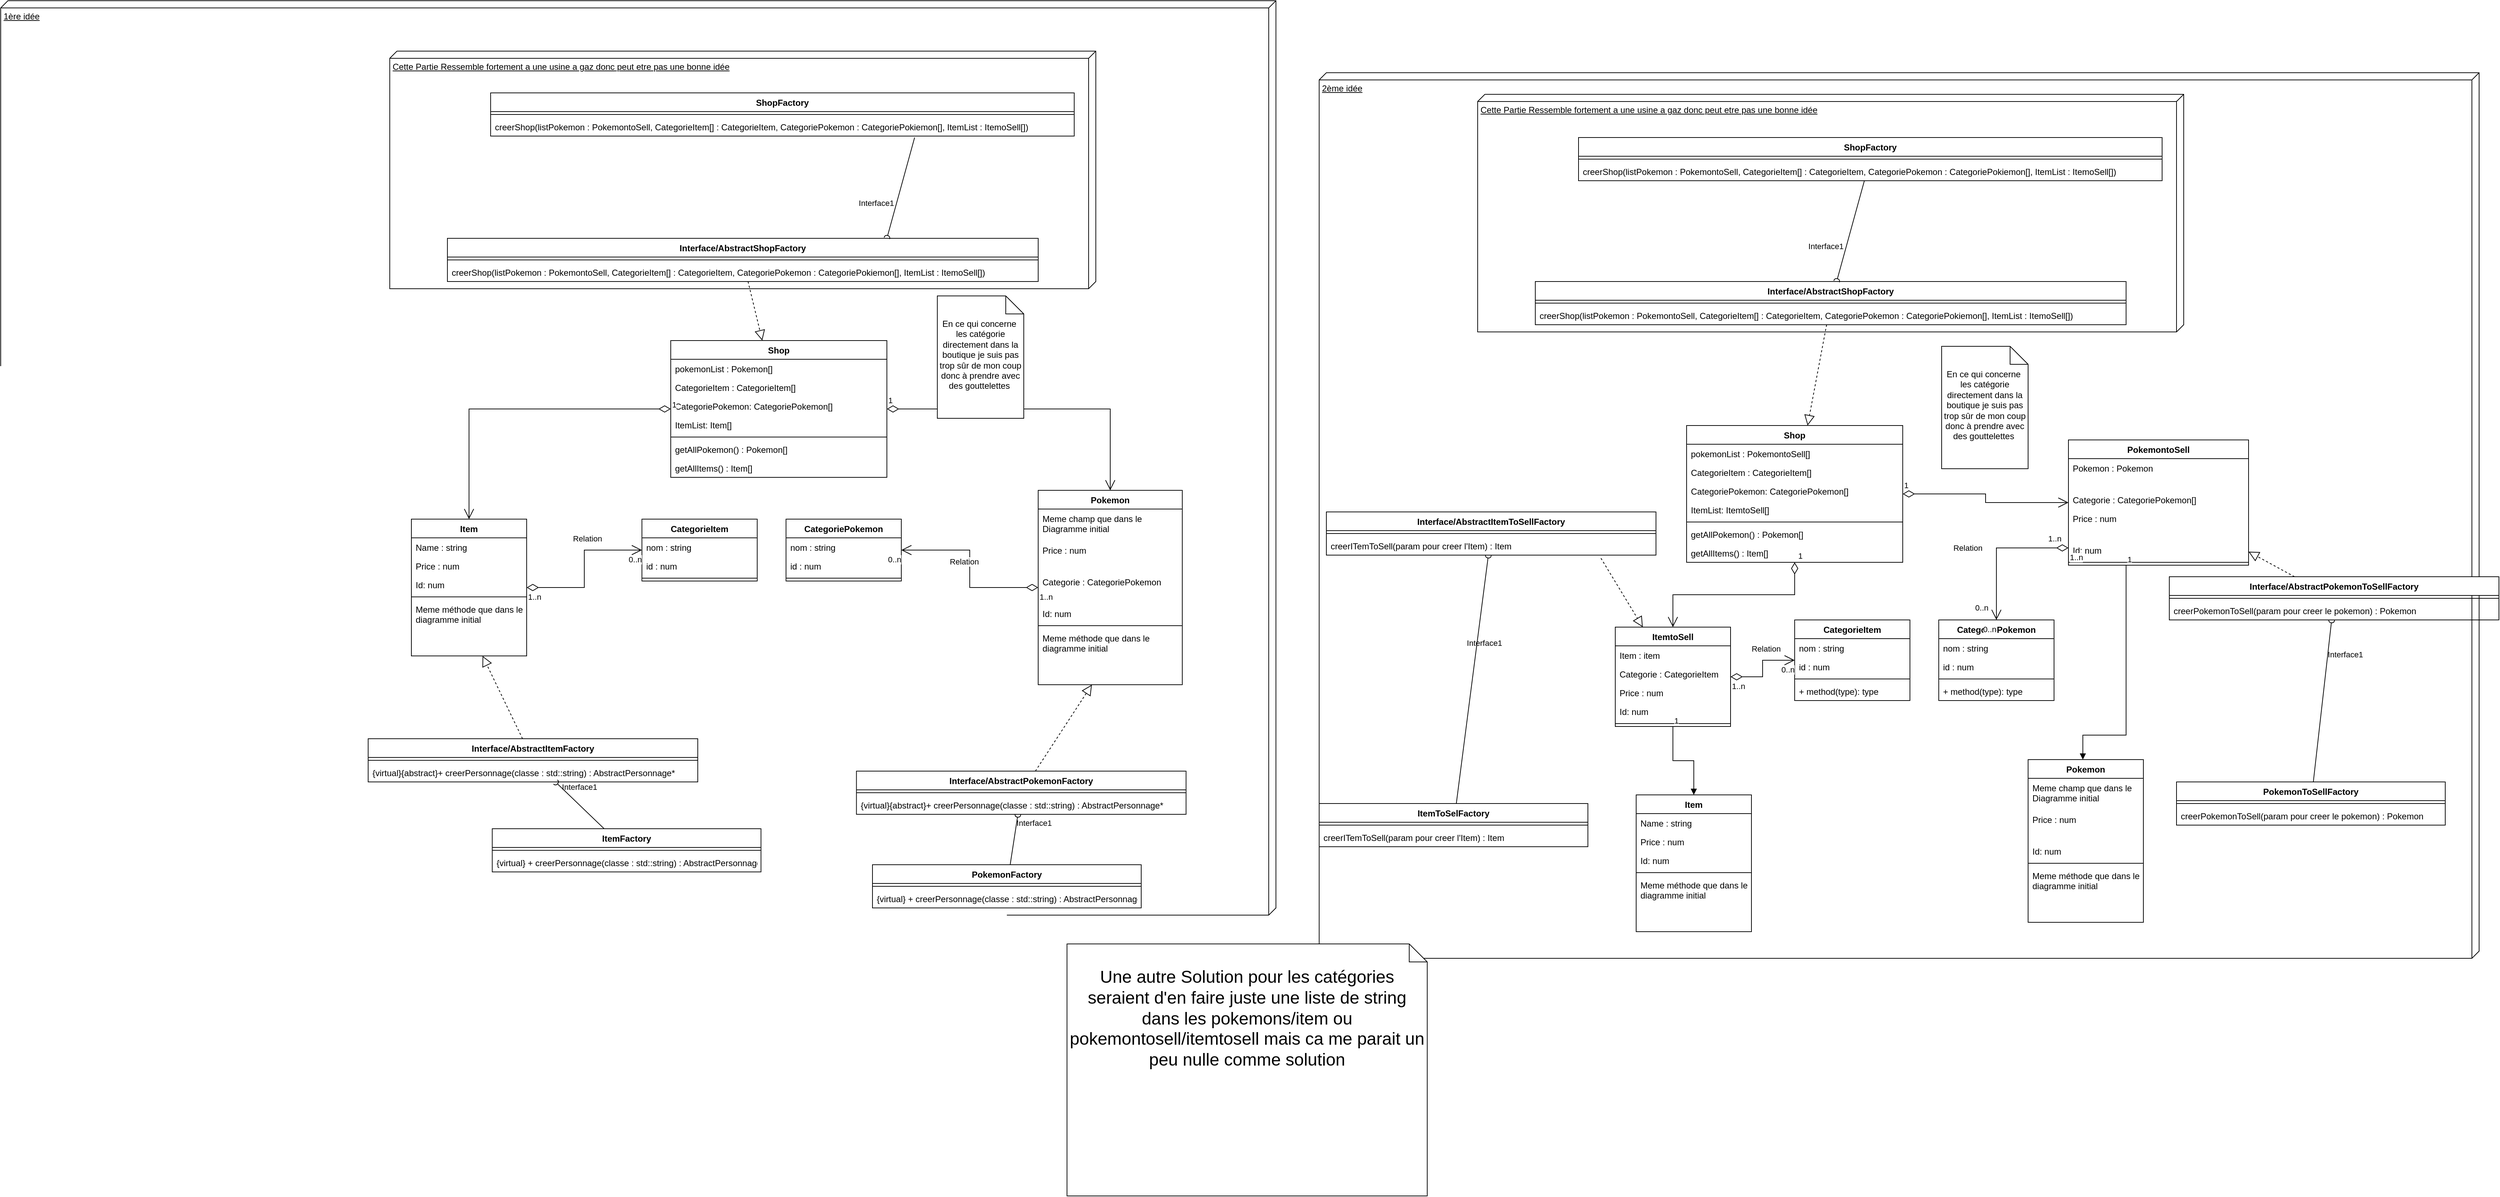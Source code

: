 <mxfile version="20.8.5" type="device"><diagram id="SqcScttzUhm92CIbm_bR" name="Page-1"><mxGraphModel dx="3447" dy="2169" grid="1" gridSize="10" guides="1" tooltips="1" connect="1" arrows="1" fold="1" page="1" pageScale="1" pageWidth="827" pageHeight="1169" math="0" shadow="0"><root><mxCell id="0"/><mxCell id="1" parent="0"/><mxCell id="o2uHPnH-jd1zU-OJE7Mr-62" value="2ème idée" style="verticalAlign=top;align=left;spacingTop=8;spacingLeft=2;spacingRight=12;shape=cube;size=10;direction=south;fontStyle=4;html=1;" vertex="1" parent="1"><mxGeometry x="670" y="-460" width="1610" height="1230" as="geometry"/></mxCell><mxCell id="o2uHPnH-jd1zU-OJE7Mr-180" value="Cette Partie Ressemble fortement a une usine a gaz donc peut etre pas une bonne idée" style="verticalAlign=top;align=left;spacingTop=8;spacingLeft=2;spacingRight=12;shape=cube;size=10;direction=south;fontStyle=4;html=1;" vertex="1" parent="1"><mxGeometry x="890" y="-430" width="980" height="330" as="geometry"/></mxCell><mxCell id="o2uHPnH-jd1zU-OJE7Mr-23" value="1ère idée" style="verticalAlign=top;align=left;spacingTop=8;spacingLeft=2;spacingRight=12;shape=cube;size=10;direction=south;fontStyle=4;html=1;" vertex="1" parent="1"><mxGeometry x="-1160" y="-560" width="1770" height="1270" as="geometry"/></mxCell><mxCell id="o2uHPnH-jd1zU-OJE7Mr-1" value="Shop" style="swimlane;fontStyle=1;align=center;verticalAlign=top;childLayout=stackLayout;horizontal=1;startSize=26;horizontalStack=0;resizeParent=1;resizeParentMax=0;resizeLast=0;collapsible=1;marginBottom=0;" vertex="1" parent="1"><mxGeometry x="-230" y="-88" width="300" height="190" as="geometry"/></mxCell><mxCell id="o2uHPnH-jd1zU-OJE7Mr-2" value="pokemonList : Pokemon[]" style="text;strokeColor=none;fillColor=none;align=left;verticalAlign=top;spacingLeft=4;spacingRight=4;overflow=hidden;rotatable=0;points=[[0,0.5],[1,0.5]];portConstraint=eastwest;" vertex="1" parent="o2uHPnH-jd1zU-OJE7Mr-1"><mxGeometry y="26" width="300" height="26" as="geometry"/></mxCell><mxCell id="o2uHPnH-jd1zU-OJE7Mr-224" value="CategorieItem : CategorieItem[]" style="text;strokeColor=none;fillColor=none;align=left;verticalAlign=top;spacingLeft=4;spacingRight=4;overflow=hidden;rotatable=0;points=[[0,0.5],[1,0.5]];portConstraint=eastwest;" vertex="1" parent="o2uHPnH-jd1zU-OJE7Mr-1"><mxGeometry y="52" width="300" height="26" as="geometry"/></mxCell><mxCell id="o2uHPnH-jd1zU-OJE7Mr-225" value="CategoriePokemon: CategoriePokemon[]" style="text;strokeColor=none;fillColor=none;align=left;verticalAlign=top;spacingLeft=4;spacingRight=4;overflow=hidden;rotatable=0;points=[[0,0.5],[1,0.5]];portConstraint=eastwest;" vertex="1" parent="o2uHPnH-jd1zU-OJE7Mr-1"><mxGeometry y="78" width="300" height="26" as="geometry"/></mxCell><mxCell id="o2uHPnH-jd1zU-OJE7Mr-5" value="ItemList: Item[]" style="text;strokeColor=none;fillColor=none;align=left;verticalAlign=top;spacingLeft=4;spacingRight=4;overflow=hidden;rotatable=0;points=[[0,0.5],[1,0.5]];portConstraint=eastwest;" vertex="1" parent="o2uHPnH-jd1zU-OJE7Mr-1"><mxGeometry y="104" width="300" height="26" as="geometry"/></mxCell><mxCell id="o2uHPnH-jd1zU-OJE7Mr-3" value="" style="line;strokeWidth=1;fillColor=none;align=left;verticalAlign=middle;spacingTop=-1;spacingLeft=3;spacingRight=3;rotatable=0;labelPosition=right;points=[];portConstraint=eastwest;strokeColor=inherit;" vertex="1" parent="o2uHPnH-jd1zU-OJE7Mr-1"><mxGeometry y="130" width="300" height="8" as="geometry"/></mxCell><mxCell id="o2uHPnH-jd1zU-OJE7Mr-4" value="getAllPokemon() : Pokemon[]" style="text;strokeColor=none;fillColor=none;align=left;verticalAlign=top;spacingLeft=4;spacingRight=4;overflow=hidden;rotatable=0;points=[[0,0.5],[1,0.5]];portConstraint=eastwest;" vertex="1" parent="o2uHPnH-jd1zU-OJE7Mr-1"><mxGeometry y="138" width="300" height="26" as="geometry"/></mxCell><mxCell id="o2uHPnH-jd1zU-OJE7Mr-6" value="getAllItems() : Item[]" style="text;strokeColor=none;fillColor=none;align=left;verticalAlign=top;spacingLeft=4;spacingRight=4;overflow=hidden;rotatable=0;points=[[0,0.5],[1,0.5]];portConstraint=eastwest;" vertex="1" parent="o2uHPnH-jd1zU-OJE7Mr-1"><mxGeometry y="164" width="300" height="26" as="geometry"/></mxCell><mxCell id="o2uHPnH-jd1zU-OJE7Mr-7" value="Item" style="swimlane;fontStyle=1;align=center;verticalAlign=top;childLayout=stackLayout;horizontal=1;startSize=26;horizontalStack=0;resizeParent=1;resizeParentMax=0;resizeLast=0;collapsible=1;marginBottom=0;" vertex="1" parent="1"><mxGeometry x="-590" y="160" width="160" height="190" as="geometry"/></mxCell><mxCell id="o2uHPnH-jd1zU-OJE7Mr-8" value="Name : string" style="text;strokeColor=none;fillColor=none;align=left;verticalAlign=top;spacingLeft=4;spacingRight=4;overflow=hidden;rotatable=0;points=[[0,0.5],[1,0.5]];portConstraint=eastwest;" vertex="1" parent="o2uHPnH-jd1zU-OJE7Mr-7"><mxGeometry y="26" width="160" height="26" as="geometry"/></mxCell><mxCell id="o2uHPnH-jd1zU-OJE7Mr-11" value="Price : num" style="text;strokeColor=none;fillColor=none;align=left;verticalAlign=top;spacingLeft=4;spacingRight=4;overflow=hidden;rotatable=0;points=[[0,0.5],[1,0.5]];portConstraint=eastwest;" vertex="1" parent="o2uHPnH-jd1zU-OJE7Mr-7"><mxGeometry y="52" width="160" height="26" as="geometry"/></mxCell><mxCell id="o2uHPnH-jd1zU-OJE7Mr-12" value="Id: num" style="text;strokeColor=none;fillColor=none;align=left;verticalAlign=top;spacingLeft=4;spacingRight=4;overflow=hidden;rotatable=0;points=[[0,0.5],[1,0.5]];portConstraint=eastwest;" vertex="1" parent="o2uHPnH-jd1zU-OJE7Mr-7"><mxGeometry y="78" width="160" height="26" as="geometry"/></mxCell><mxCell id="o2uHPnH-jd1zU-OJE7Mr-9" value="" style="line;strokeWidth=1;fillColor=none;align=left;verticalAlign=middle;spacingTop=-1;spacingLeft=3;spacingRight=3;rotatable=0;labelPosition=right;points=[];portConstraint=eastwest;strokeColor=inherit;" vertex="1" parent="o2uHPnH-jd1zU-OJE7Mr-7"><mxGeometry y="104" width="160" height="8" as="geometry"/></mxCell><mxCell id="o2uHPnH-jd1zU-OJE7Mr-10" value="Meme méthode que dans le &#10;diagramme initial" style="text;strokeColor=none;fillColor=none;align=left;verticalAlign=top;spacingLeft=4;spacingRight=4;overflow=hidden;rotatable=0;points=[[0,0.5],[1,0.5]];portConstraint=eastwest;" vertex="1" parent="o2uHPnH-jd1zU-OJE7Mr-7"><mxGeometry y="112" width="160" height="78" as="geometry"/></mxCell><mxCell id="o2uHPnH-jd1zU-OJE7Mr-13" value="Pokemon" style="swimlane;fontStyle=1;align=center;verticalAlign=top;childLayout=stackLayout;horizontal=1;startSize=26;horizontalStack=0;resizeParent=1;resizeParentMax=0;resizeLast=0;collapsible=1;marginBottom=0;" vertex="1" parent="1"><mxGeometry x="280" y="120" width="200" height="270" as="geometry"/></mxCell><mxCell id="o2uHPnH-jd1zU-OJE7Mr-14" value="Meme champ que dans le&#10;Diagramme initial" style="text;strokeColor=none;fillColor=none;align=left;verticalAlign=top;spacingLeft=4;spacingRight=4;overflow=hidden;rotatable=0;points=[[0,0.5],[1,0.5]];portConstraint=eastwest;" vertex="1" parent="o2uHPnH-jd1zU-OJE7Mr-13"><mxGeometry y="26" width="200" height="44" as="geometry"/></mxCell><mxCell id="o2uHPnH-jd1zU-OJE7Mr-19" value="Price : num" style="text;strokeColor=none;fillColor=none;align=left;verticalAlign=top;spacingLeft=4;spacingRight=4;overflow=hidden;rotatable=0;points=[[0,0.5],[1,0.5]];portConstraint=eastwest;" vertex="1" parent="o2uHPnH-jd1zU-OJE7Mr-13"><mxGeometry y="70" width="200" height="44" as="geometry"/></mxCell><mxCell id="o2uHPnH-jd1zU-OJE7Mr-205" value="Categorie : CategoriePokemon" style="text;strokeColor=none;fillColor=none;align=left;verticalAlign=top;spacingLeft=4;spacingRight=4;overflow=hidden;rotatable=0;points=[[0,0.5],[1,0.5]];portConstraint=eastwest;" vertex="1" parent="o2uHPnH-jd1zU-OJE7Mr-13"><mxGeometry y="114" width="200" height="44" as="geometry"/></mxCell><mxCell id="o2uHPnH-jd1zU-OJE7Mr-64" value="Id: num" style="text;strokeColor=none;fillColor=none;align=left;verticalAlign=top;spacingLeft=4;spacingRight=4;overflow=hidden;rotatable=0;points=[[0,0.5],[1,0.5]];portConstraint=eastwest;" vertex="1" parent="o2uHPnH-jd1zU-OJE7Mr-13"><mxGeometry y="158" width="200" height="26" as="geometry"/></mxCell><mxCell id="o2uHPnH-jd1zU-OJE7Mr-17" value="" style="line;strokeWidth=1;fillColor=none;align=left;verticalAlign=middle;spacingTop=-1;spacingLeft=3;spacingRight=3;rotatable=0;labelPosition=right;points=[];portConstraint=eastwest;strokeColor=inherit;" vertex="1" parent="o2uHPnH-jd1zU-OJE7Mr-13"><mxGeometry y="184" width="200" height="8" as="geometry"/></mxCell><mxCell id="o2uHPnH-jd1zU-OJE7Mr-18" value="Meme méthode que dans le &#10;diagramme initial" style="text;strokeColor=none;fillColor=none;align=left;verticalAlign=top;spacingLeft=4;spacingRight=4;overflow=hidden;rotatable=0;points=[[0,0.5],[1,0.5]];portConstraint=eastwest;" vertex="1" parent="o2uHPnH-jd1zU-OJE7Mr-13"><mxGeometry y="192" width="200" height="78" as="geometry"/></mxCell><mxCell id="o2uHPnH-jd1zU-OJE7Mr-20" value="1" style="endArrow=open;html=1;endSize=12;startArrow=diamondThin;startSize=14;startFill=0;edgeStyle=orthogonalEdgeStyle;align=left;verticalAlign=bottom;rounded=0;" edge="1" parent="1" source="o2uHPnH-jd1zU-OJE7Mr-1" target="o2uHPnH-jd1zU-OJE7Mr-13"><mxGeometry x="-1" y="3" relative="1" as="geometry"><mxPoint x="10" y="370" as="sourcePoint"/><mxPoint x="170" y="370" as="targetPoint"/></mxGeometry></mxCell><mxCell id="o2uHPnH-jd1zU-OJE7Mr-21" value="1" style="endArrow=open;html=1;endSize=12;startArrow=diamondThin;startSize=14;startFill=0;edgeStyle=orthogonalEdgeStyle;align=left;verticalAlign=bottom;rounded=0;" edge="1" parent="1" source="o2uHPnH-jd1zU-OJE7Mr-1" target="o2uHPnH-jd1zU-OJE7Mr-7"><mxGeometry x="-1" y="3" relative="1" as="geometry"><mxPoint x="10" y="370" as="sourcePoint"/><mxPoint x="170" y="370" as="targetPoint"/></mxGeometry></mxCell><mxCell id="o2uHPnH-jd1zU-OJE7Mr-43" value="Shop" style="swimlane;fontStyle=1;align=center;verticalAlign=top;childLayout=stackLayout;horizontal=1;startSize=26;horizontalStack=0;resizeParent=1;resizeParentMax=0;resizeLast=0;collapsible=1;marginBottom=0;" vertex="1" parent="1"><mxGeometry x="1180" y="30" width="300" height="190" as="geometry"/></mxCell><mxCell id="o2uHPnH-jd1zU-OJE7Mr-44" value="pokemonList : PokemontoSell[]" style="text;strokeColor=none;fillColor=none;align=left;verticalAlign=top;spacingLeft=4;spacingRight=4;overflow=hidden;rotatable=0;points=[[0,0.5],[1,0.5]];portConstraint=eastwest;" vertex="1" parent="o2uHPnH-jd1zU-OJE7Mr-43"><mxGeometry y="26" width="300" height="26" as="geometry"/></mxCell><mxCell id="o2uHPnH-jd1zU-OJE7Mr-168" value="CategorieItem : CategorieItem[]" style="text;strokeColor=none;fillColor=none;align=left;verticalAlign=top;spacingLeft=4;spacingRight=4;overflow=hidden;rotatable=0;points=[[0,0.5],[1,0.5]];portConstraint=eastwest;" vertex="1" parent="o2uHPnH-jd1zU-OJE7Mr-43"><mxGeometry y="52" width="300" height="26" as="geometry"/></mxCell><mxCell id="o2uHPnH-jd1zU-OJE7Mr-169" value="CategoriePokemon: CategoriePokemon[]" style="text;strokeColor=none;fillColor=none;align=left;verticalAlign=top;spacingLeft=4;spacingRight=4;overflow=hidden;rotatable=0;points=[[0,0.5],[1,0.5]];portConstraint=eastwest;" vertex="1" parent="o2uHPnH-jd1zU-OJE7Mr-43"><mxGeometry y="78" width="300" height="26" as="geometry"/></mxCell><mxCell id="o2uHPnH-jd1zU-OJE7Mr-45" value="ItemList: ItemtoSell[]" style="text;strokeColor=none;fillColor=none;align=left;verticalAlign=top;spacingLeft=4;spacingRight=4;overflow=hidden;rotatable=0;points=[[0,0.5],[1,0.5]];portConstraint=eastwest;" vertex="1" parent="o2uHPnH-jd1zU-OJE7Mr-43"><mxGeometry y="104" width="300" height="26" as="geometry"/></mxCell><mxCell id="o2uHPnH-jd1zU-OJE7Mr-46" value="" style="line;strokeWidth=1;fillColor=none;align=left;verticalAlign=middle;spacingTop=-1;spacingLeft=3;spacingRight=3;rotatable=0;labelPosition=right;points=[];portConstraint=eastwest;strokeColor=inherit;" vertex="1" parent="o2uHPnH-jd1zU-OJE7Mr-43"><mxGeometry y="130" width="300" height="8" as="geometry"/></mxCell><mxCell id="o2uHPnH-jd1zU-OJE7Mr-47" value="getAllPokemon() : Pokemon[]" style="text;strokeColor=none;fillColor=none;align=left;verticalAlign=top;spacingLeft=4;spacingRight=4;overflow=hidden;rotatable=0;points=[[0,0.5],[1,0.5]];portConstraint=eastwest;" vertex="1" parent="o2uHPnH-jd1zU-OJE7Mr-43"><mxGeometry y="138" width="300" height="26" as="geometry"/></mxCell><mxCell id="o2uHPnH-jd1zU-OJE7Mr-48" value="getAllItems() : Item[]" style="text;strokeColor=none;fillColor=none;align=left;verticalAlign=top;spacingLeft=4;spacingRight=4;overflow=hidden;rotatable=0;points=[[0,0.5],[1,0.5]];portConstraint=eastwest;" vertex="1" parent="o2uHPnH-jd1zU-OJE7Mr-43"><mxGeometry y="164" width="300" height="26" as="geometry"/></mxCell><mxCell id="o2uHPnH-jd1zU-OJE7Mr-49" value="ItemtoSell" style="swimlane;fontStyle=1;align=center;verticalAlign=top;childLayout=stackLayout;horizontal=1;startSize=26;horizontalStack=0;resizeParent=1;resizeParentMax=0;resizeLast=0;collapsible=1;marginBottom=0;" vertex="1" parent="1"><mxGeometry x="1081" y="310" width="160" height="138" as="geometry"/></mxCell><mxCell id="o2uHPnH-jd1zU-OJE7Mr-50" value="Item : item" style="text;strokeColor=none;fillColor=none;align=left;verticalAlign=top;spacingLeft=4;spacingRight=4;overflow=hidden;rotatable=0;points=[[0,0.5],[1,0.5]];portConstraint=eastwest;" vertex="1" parent="o2uHPnH-jd1zU-OJE7Mr-49"><mxGeometry y="26" width="160" height="26" as="geometry"/></mxCell><mxCell id="o2uHPnH-jd1zU-OJE7Mr-132" value="Categorie : CategorieItem" style="text;strokeColor=none;fillColor=none;align=left;verticalAlign=top;spacingLeft=4;spacingRight=4;overflow=hidden;rotatable=0;points=[[0,0.5],[1,0.5]];portConstraint=eastwest;" vertex="1" parent="o2uHPnH-jd1zU-OJE7Mr-49"><mxGeometry y="52" width="160" height="26" as="geometry"/></mxCell><mxCell id="o2uHPnH-jd1zU-OJE7Mr-51" value="Price : num" style="text;strokeColor=none;fillColor=none;align=left;verticalAlign=top;spacingLeft=4;spacingRight=4;overflow=hidden;rotatable=0;points=[[0,0.5],[1,0.5]];portConstraint=eastwest;" vertex="1" parent="o2uHPnH-jd1zU-OJE7Mr-49"><mxGeometry y="78" width="160" height="26" as="geometry"/></mxCell><mxCell id="o2uHPnH-jd1zU-OJE7Mr-52" value="Id: num" style="text;strokeColor=none;fillColor=none;align=left;verticalAlign=top;spacingLeft=4;spacingRight=4;overflow=hidden;rotatable=0;points=[[0,0.5],[1,0.5]];portConstraint=eastwest;" vertex="1" parent="o2uHPnH-jd1zU-OJE7Mr-49"><mxGeometry y="104" width="160" height="26" as="geometry"/></mxCell><mxCell id="o2uHPnH-jd1zU-OJE7Mr-53" value="" style="line;strokeWidth=1;fillColor=none;align=left;verticalAlign=middle;spacingTop=-1;spacingLeft=3;spacingRight=3;rotatable=0;labelPosition=right;points=[];portConstraint=eastwest;strokeColor=inherit;" vertex="1" parent="o2uHPnH-jd1zU-OJE7Mr-49"><mxGeometry y="130" width="160" height="8" as="geometry"/></mxCell><mxCell id="o2uHPnH-jd1zU-OJE7Mr-55" value="PokemontoSell" style="swimlane;fontStyle=1;align=center;verticalAlign=top;childLayout=stackLayout;horizontal=1;startSize=26;horizontalStack=0;resizeParent=1;resizeParentMax=0;resizeLast=0;collapsible=1;marginBottom=0;" vertex="1" parent="1"><mxGeometry x="1710" y="50" width="250" height="174" as="geometry"/></mxCell><mxCell id="o2uHPnH-jd1zU-OJE7Mr-56" value="Pokemon : Pokemon" style="text;strokeColor=none;fillColor=none;align=left;verticalAlign=top;spacingLeft=4;spacingRight=4;overflow=hidden;rotatable=0;points=[[0,0.5],[1,0.5]];portConstraint=eastwest;" vertex="1" parent="o2uHPnH-jd1zU-OJE7Mr-55"><mxGeometry y="26" width="250" height="44" as="geometry"/></mxCell><mxCell id="o2uHPnH-jd1zU-OJE7Mr-155" value="Categorie : CategoriePokemon[]" style="text;strokeColor=none;fillColor=none;align=left;verticalAlign=top;spacingLeft=4;spacingRight=4;overflow=hidden;rotatable=0;points=[[0,0.5],[1,0.5]];portConstraint=eastwest;" vertex="1" parent="o2uHPnH-jd1zU-OJE7Mr-55"><mxGeometry y="70" width="250" height="26" as="geometry"/></mxCell><mxCell id="o2uHPnH-jd1zU-OJE7Mr-57" value="Price : num" style="text;strokeColor=none;fillColor=none;align=left;verticalAlign=top;spacingLeft=4;spacingRight=4;overflow=hidden;rotatable=0;points=[[0,0.5],[1,0.5]];portConstraint=eastwest;" vertex="1" parent="o2uHPnH-jd1zU-OJE7Mr-55"><mxGeometry y="96" width="250" height="44" as="geometry"/></mxCell><mxCell id="o2uHPnH-jd1zU-OJE7Mr-63" value="Id: num" style="text;strokeColor=none;fillColor=none;align=left;verticalAlign=top;spacingLeft=4;spacingRight=4;overflow=hidden;rotatable=0;points=[[0,0.5],[1,0.5]];portConstraint=eastwest;" vertex="1" parent="o2uHPnH-jd1zU-OJE7Mr-55"><mxGeometry y="140" width="250" height="26" as="geometry"/></mxCell><mxCell id="o2uHPnH-jd1zU-OJE7Mr-58" value="" style="line;strokeWidth=1;fillColor=none;align=left;verticalAlign=middle;spacingTop=-1;spacingLeft=3;spacingRight=3;rotatable=0;labelPosition=right;points=[];portConstraint=eastwest;strokeColor=inherit;" vertex="1" parent="o2uHPnH-jd1zU-OJE7Mr-55"><mxGeometry y="166" width="250" height="8" as="geometry"/></mxCell><mxCell id="o2uHPnH-jd1zU-OJE7Mr-60" value="1" style="endArrow=open;html=1;endSize=12;startArrow=diamondThin;startSize=14;startFill=0;edgeStyle=orthogonalEdgeStyle;align=left;verticalAlign=bottom;rounded=0;" edge="1" parent="1" source="o2uHPnH-jd1zU-OJE7Mr-43" target="o2uHPnH-jd1zU-OJE7Mr-55"><mxGeometry x="-1" y="3" relative="1" as="geometry"><mxPoint x="980" y="440" as="sourcePoint"/><mxPoint x="1140" y="440" as="targetPoint"/></mxGeometry></mxCell><mxCell id="o2uHPnH-jd1zU-OJE7Mr-61" value="1" style="endArrow=open;html=1;endSize=12;startArrow=diamondThin;startSize=14;startFill=0;edgeStyle=orthogonalEdgeStyle;align=left;verticalAlign=bottom;rounded=0;" edge="1" parent="1" source="o2uHPnH-jd1zU-OJE7Mr-43" target="o2uHPnH-jd1zU-OJE7Mr-49"><mxGeometry x="-1" y="3" relative="1" as="geometry"><mxPoint x="980" y="440" as="sourcePoint"/><mxPoint x="1140" y="440" as="targetPoint"/></mxGeometry></mxCell><mxCell id="o2uHPnH-jd1zU-OJE7Mr-65" value="Pokemon" style="swimlane;fontStyle=1;align=center;verticalAlign=top;childLayout=stackLayout;horizontal=1;startSize=26;horizontalStack=0;resizeParent=1;resizeParentMax=0;resizeLast=0;collapsible=1;marginBottom=0;" vertex="1" parent="1"><mxGeometry x="1654" y="494" width="160" height="226" as="geometry"/></mxCell><mxCell id="o2uHPnH-jd1zU-OJE7Mr-66" value="Meme champ que dans le&#10;Diagramme initial" style="text;strokeColor=none;fillColor=none;align=left;verticalAlign=top;spacingLeft=4;spacingRight=4;overflow=hidden;rotatable=0;points=[[0,0.5],[1,0.5]];portConstraint=eastwest;" vertex="1" parent="o2uHPnH-jd1zU-OJE7Mr-65"><mxGeometry y="26" width="160" height="44" as="geometry"/></mxCell><mxCell id="o2uHPnH-jd1zU-OJE7Mr-67" value="Price : num" style="text;strokeColor=none;fillColor=none;align=left;verticalAlign=top;spacingLeft=4;spacingRight=4;overflow=hidden;rotatable=0;points=[[0,0.5],[1,0.5]];portConstraint=eastwest;" vertex="1" parent="o2uHPnH-jd1zU-OJE7Mr-65"><mxGeometry y="70" width="160" height="44" as="geometry"/></mxCell><mxCell id="o2uHPnH-jd1zU-OJE7Mr-68" value="Id: num" style="text;strokeColor=none;fillColor=none;align=left;verticalAlign=top;spacingLeft=4;spacingRight=4;overflow=hidden;rotatable=0;points=[[0,0.5],[1,0.5]];portConstraint=eastwest;" vertex="1" parent="o2uHPnH-jd1zU-OJE7Mr-65"><mxGeometry y="114" width="160" height="26" as="geometry"/></mxCell><mxCell id="o2uHPnH-jd1zU-OJE7Mr-69" value="" style="line;strokeWidth=1;fillColor=none;align=left;verticalAlign=middle;spacingTop=-1;spacingLeft=3;spacingRight=3;rotatable=0;labelPosition=right;points=[];portConstraint=eastwest;strokeColor=inherit;" vertex="1" parent="o2uHPnH-jd1zU-OJE7Mr-65"><mxGeometry y="140" width="160" height="8" as="geometry"/></mxCell><mxCell id="o2uHPnH-jd1zU-OJE7Mr-70" value="Meme méthode que dans le &#10;diagramme initial" style="text;strokeColor=none;fillColor=none;align=left;verticalAlign=top;spacingLeft=4;spacingRight=4;overflow=hidden;rotatable=0;points=[[0,0.5],[1,0.5]];portConstraint=eastwest;" vertex="1" parent="o2uHPnH-jd1zU-OJE7Mr-65"><mxGeometry y="148" width="160" height="78" as="geometry"/></mxCell><mxCell id="o2uHPnH-jd1zU-OJE7Mr-71" value="Item" style="swimlane;fontStyle=1;align=center;verticalAlign=top;childLayout=stackLayout;horizontal=1;startSize=26;horizontalStack=0;resizeParent=1;resizeParentMax=0;resizeLast=0;collapsible=1;marginBottom=0;" vertex="1" parent="1"><mxGeometry x="1110" y="543" width="160" height="190" as="geometry"/></mxCell><mxCell id="o2uHPnH-jd1zU-OJE7Mr-72" value="Name : string" style="text;strokeColor=none;fillColor=none;align=left;verticalAlign=top;spacingLeft=4;spacingRight=4;overflow=hidden;rotatable=0;points=[[0,0.5],[1,0.5]];portConstraint=eastwest;" vertex="1" parent="o2uHPnH-jd1zU-OJE7Mr-71"><mxGeometry y="26" width="160" height="26" as="geometry"/></mxCell><mxCell id="o2uHPnH-jd1zU-OJE7Mr-73" value="Price : num" style="text;strokeColor=none;fillColor=none;align=left;verticalAlign=top;spacingLeft=4;spacingRight=4;overflow=hidden;rotatable=0;points=[[0,0.5],[1,0.5]];portConstraint=eastwest;" vertex="1" parent="o2uHPnH-jd1zU-OJE7Mr-71"><mxGeometry y="52" width="160" height="26" as="geometry"/></mxCell><mxCell id="o2uHPnH-jd1zU-OJE7Mr-74" value="Id: num" style="text;strokeColor=none;fillColor=none;align=left;verticalAlign=top;spacingLeft=4;spacingRight=4;overflow=hidden;rotatable=0;points=[[0,0.5],[1,0.5]];portConstraint=eastwest;" vertex="1" parent="o2uHPnH-jd1zU-OJE7Mr-71"><mxGeometry y="78" width="160" height="26" as="geometry"/></mxCell><mxCell id="o2uHPnH-jd1zU-OJE7Mr-75" value="" style="line;strokeWidth=1;fillColor=none;align=left;verticalAlign=middle;spacingTop=-1;spacingLeft=3;spacingRight=3;rotatable=0;labelPosition=right;points=[];portConstraint=eastwest;strokeColor=inherit;" vertex="1" parent="o2uHPnH-jd1zU-OJE7Mr-71"><mxGeometry y="104" width="160" height="8" as="geometry"/></mxCell><mxCell id="o2uHPnH-jd1zU-OJE7Mr-76" value="Meme méthode que dans le &#10;diagramme initial" style="text;strokeColor=none;fillColor=none;align=left;verticalAlign=top;spacingLeft=4;spacingRight=4;overflow=hidden;rotatable=0;points=[[0,0.5],[1,0.5]];portConstraint=eastwest;" vertex="1" parent="o2uHPnH-jd1zU-OJE7Mr-71"><mxGeometry y="112" width="160" height="78" as="geometry"/></mxCell><mxCell id="o2uHPnH-jd1zU-OJE7Mr-77" value="" style="endArrow=block;endFill=1;html=1;edgeStyle=orthogonalEdgeStyle;align=left;verticalAlign=top;rounded=0;" edge="1" parent="1" source="o2uHPnH-jd1zU-OJE7Mr-49" target="o2uHPnH-jd1zU-OJE7Mr-71"><mxGeometry x="-1" relative="1" as="geometry"><mxPoint x="860" y="410" as="sourcePoint"/><mxPoint x="1020" y="410" as="targetPoint"/></mxGeometry></mxCell><mxCell id="o2uHPnH-jd1zU-OJE7Mr-78" value="1" style="edgeLabel;resizable=0;html=1;align=left;verticalAlign=bottom;" connectable="0" vertex="1" parent="o2uHPnH-jd1zU-OJE7Mr-77"><mxGeometry x="-1" relative="1" as="geometry"/></mxCell><mxCell id="o2uHPnH-jd1zU-OJE7Mr-79" value="" style="endArrow=block;endFill=1;html=1;edgeStyle=orthogonalEdgeStyle;align=left;verticalAlign=top;rounded=0;" edge="1" parent="1" source="o2uHPnH-jd1zU-OJE7Mr-55" target="o2uHPnH-jd1zU-OJE7Mr-65"><mxGeometry x="-1" relative="1" as="geometry"><mxPoint x="990" y="460" as="sourcePoint"/><mxPoint x="1010" y="518" as="targetPoint"/><Array as="points"><mxPoint x="1790" y="460"/><mxPoint x="1730" y="460"/><mxPoint x="1730" y="518"/><mxPoint x="1740" y="518"/></Array></mxGeometry></mxCell><mxCell id="o2uHPnH-jd1zU-OJE7Mr-80" value="1" style="edgeLabel;resizable=0;html=1;align=left;verticalAlign=bottom;" connectable="0" vertex="1" parent="o2uHPnH-jd1zU-OJE7Mr-79"><mxGeometry x="-1" relative="1" as="geometry"/></mxCell><mxCell id="o2uHPnH-jd1zU-OJE7Mr-81" value="PokemonFactory" style="swimlane;fontStyle=1;align=center;verticalAlign=top;childLayout=stackLayout;horizontal=1;startSize=26;horizontalStack=0;resizeParent=1;resizeParentMax=0;resizeLast=0;collapsible=1;marginBottom=0;" vertex="1" parent="1"><mxGeometry x="50" y="640" width="373" height="60" as="geometry"/></mxCell><mxCell id="o2uHPnH-jd1zU-OJE7Mr-82" value="" style="line;strokeWidth=1;fillColor=none;align=left;verticalAlign=middle;spacingTop=-1;spacingLeft=3;spacingRight=3;rotatable=0;labelPosition=right;points=[];portConstraint=eastwest;" vertex="1" parent="o2uHPnH-jd1zU-OJE7Mr-81"><mxGeometry y="26" width="373" height="8" as="geometry"/></mxCell><mxCell id="o2uHPnH-jd1zU-OJE7Mr-83" value="{virtual} + creerPersonnage(classe : std::string) : AbstractPersonnage*" style="text;strokeColor=none;fillColor=none;align=left;verticalAlign=top;spacingLeft=4;spacingRight=4;overflow=hidden;rotatable=0;points=[[0,0.5],[1,0.5]];portConstraint=eastwest;fontStyle=0" vertex="1" parent="o2uHPnH-jd1zU-OJE7Mr-81"><mxGeometry y="34" width="373" height="26" as="geometry"/></mxCell><mxCell id="o2uHPnH-jd1zU-OJE7Mr-84" value="Interface/AbstractPokemonFactory" style="swimlane;fontStyle=1;align=center;verticalAlign=top;childLayout=stackLayout;horizontal=1;startSize=26;horizontalStack=0;resizeParent=1;resizeParentMax=0;resizeLast=0;collapsible=1;marginBottom=0;" vertex="1" parent="1"><mxGeometry x="27.75" y="510" width="457.5" height="60" as="geometry"/></mxCell><mxCell id="o2uHPnH-jd1zU-OJE7Mr-85" value="" style="line;strokeWidth=1;fillColor=none;align=left;verticalAlign=middle;spacingTop=-1;spacingLeft=3;spacingRight=3;rotatable=0;labelPosition=right;points=[];portConstraint=eastwest;" vertex="1" parent="o2uHPnH-jd1zU-OJE7Mr-84"><mxGeometry y="26" width="457.5" height="8" as="geometry"/></mxCell><mxCell id="o2uHPnH-jd1zU-OJE7Mr-86" value="{virtual}{abstract}+ creerPersonnage(classe : std::string) : AbstractPersonnage*" style="text;strokeColor=none;fillColor=none;align=left;verticalAlign=top;spacingLeft=4;spacingRight=4;overflow=hidden;rotatable=0;points=[[0,0.5],[1,0.5]];portConstraint=eastwest;fontStyle=0" vertex="1" parent="o2uHPnH-jd1zU-OJE7Mr-84"><mxGeometry y="34" width="457.5" height="26" as="geometry"/></mxCell><mxCell id="o2uHPnH-jd1zU-OJE7Mr-87" value="Interface/AbstractItemFactory" style="swimlane;fontStyle=1;align=center;verticalAlign=top;childLayout=stackLayout;horizontal=1;startSize=26;horizontalStack=0;resizeParent=1;resizeParentMax=0;resizeLast=0;collapsible=1;marginBottom=0;" vertex="1" parent="1"><mxGeometry x="-650" y="465" width="457.5" height="60" as="geometry"/></mxCell><mxCell id="o2uHPnH-jd1zU-OJE7Mr-88" value="" style="line;strokeWidth=1;fillColor=none;align=left;verticalAlign=middle;spacingTop=-1;spacingLeft=3;spacingRight=3;rotatable=0;labelPosition=right;points=[];portConstraint=eastwest;" vertex="1" parent="o2uHPnH-jd1zU-OJE7Mr-87"><mxGeometry y="26" width="457.5" height="8" as="geometry"/></mxCell><mxCell id="o2uHPnH-jd1zU-OJE7Mr-89" value="{virtual}{abstract}+ creerPersonnage(classe : std::string) : AbstractPersonnage*" style="text;strokeColor=none;fillColor=none;align=left;verticalAlign=top;spacingLeft=4;spacingRight=4;overflow=hidden;rotatable=0;points=[[0,0.5],[1,0.5]];portConstraint=eastwest;fontStyle=0" vertex="1" parent="o2uHPnH-jd1zU-OJE7Mr-87"><mxGeometry y="34" width="457.5" height="26" as="geometry"/></mxCell><mxCell id="o2uHPnH-jd1zU-OJE7Mr-90" value="ItemFactory" style="swimlane;fontStyle=1;align=center;verticalAlign=top;childLayout=stackLayout;horizontal=1;startSize=26;horizontalStack=0;resizeParent=1;resizeParentMax=0;resizeLast=0;collapsible=1;marginBottom=0;" vertex="1" parent="1"><mxGeometry x="-477.75" y="590" width="373" height="60" as="geometry"/></mxCell><mxCell id="o2uHPnH-jd1zU-OJE7Mr-91" value="" style="line;strokeWidth=1;fillColor=none;align=left;verticalAlign=middle;spacingTop=-1;spacingLeft=3;spacingRight=3;rotatable=0;labelPosition=right;points=[];portConstraint=eastwest;" vertex="1" parent="o2uHPnH-jd1zU-OJE7Mr-90"><mxGeometry y="26" width="373" height="8" as="geometry"/></mxCell><mxCell id="o2uHPnH-jd1zU-OJE7Mr-92" value="{virtual} + creerPersonnage(classe : std::string) : AbstractPersonnage*" style="text;strokeColor=none;fillColor=none;align=left;verticalAlign=top;spacingLeft=4;spacingRight=4;overflow=hidden;rotatable=0;points=[[0,0.5],[1,0.5]];portConstraint=eastwest;fontStyle=0" vertex="1" parent="o2uHPnH-jd1zU-OJE7Mr-90"><mxGeometry y="34" width="373" height="26" as="geometry"/></mxCell><mxCell id="o2uHPnH-jd1zU-OJE7Mr-93" value="Interface1" style="html=1;verticalAlign=bottom;labelBackgroundColor=none;startArrow=halfCircle;startFill=0;startSize=2;endArrow=none;rounded=0;" edge="1" parent="1" source="o2uHPnH-jd1zU-OJE7Mr-84" target="o2uHPnH-jd1zU-OJE7Mr-81"><mxGeometry x="-0.52" y="25" relative="1" as="geometry"><mxPoint x="260" y="790" as="sourcePoint"/><mxPoint x="420" y="790" as="targetPoint"/><mxPoint as="offset"/></mxGeometry></mxCell><mxCell id="o2uHPnH-jd1zU-OJE7Mr-94" value="Interface1" style="html=1;verticalAlign=bottom;labelBackgroundColor=none;startArrow=halfCircle;startFill=0;startSize=2;endArrow=none;rounded=0;" edge="1" parent="1" source="o2uHPnH-jd1zU-OJE7Mr-87" target="o2uHPnH-jd1zU-OJE7Mr-90"><mxGeometry x="-0.25" y="11" relative="1" as="geometry"><mxPoint x="260" y="790" as="sourcePoint"/><mxPoint x="420" y="790" as="targetPoint"/><mxPoint as="offset"/></mxGeometry></mxCell><mxCell id="o2uHPnH-jd1zU-OJE7Mr-95" value="" style="endArrow=block;dashed=1;endFill=0;endSize=12;html=1;rounded=0;" edge="1" parent="1" source="o2uHPnH-jd1zU-OJE7Mr-84" target="o2uHPnH-jd1zU-OJE7Mr-18"><mxGeometry width="160" relative="1" as="geometry"><mxPoint x="-110" y="410" as="sourcePoint"/><mxPoint x="50" y="410" as="targetPoint"/></mxGeometry></mxCell><mxCell id="o2uHPnH-jd1zU-OJE7Mr-97" value="" style="endArrow=block;dashed=1;endFill=0;endSize=12;html=1;rounded=0;" edge="1" parent="1" source="o2uHPnH-jd1zU-OJE7Mr-87" target="o2uHPnH-jd1zU-OJE7Mr-10"><mxGeometry width="160" relative="1" as="geometry"><mxPoint x="-110" y="600" as="sourcePoint"/><mxPoint x="50" y="600" as="targetPoint"/></mxGeometry></mxCell><mxCell id="o2uHPnH-jd1zU-OJE7Mr-115" value="PokemonToSellFactory" style="swimlane;fontStyle=1;align=center;verticalAlign=top;childLayout=stackLayout;horizontal=1;startSize=26;horizontalStack=0;resizeParent=1;resizeParentMax=0;resizeLast=0;collapsible=1;marginBottom=0;" vertex="1" parent="1"><mxGeometry x="1860" y="525" width="373" height="60" as="geometry"/></mxCell><mxCell id="o2uHPnH-jd1zU-OJE7Mr-116" value="" style="line;strokeWidth=1;fillColor=none;align=left;verticalAlign=middle;spacingTop=-1;spacingLeft=3;spacingRight=3;rotatable=0;labelPosition=right;points=[];portConstraint=eastwest;" vertex="1" parent="o2uHPnH-jd1zU-OJE7Mr-115"><mxGeometry y="26" width="373" height="8" as="geometry"/></mxCell><mxCell id="o2uHPnH-jd1zU-OJE7Mr-117" value="creerPokemonToSell(param pour creer le pokemon) : Pokemon" style="text;strokeColor=none;fillColor=none;align=left;verticalAlign=top;spacingLeft=4;spacingRight=4;overflow=hidden;rotatable=0;points=[[0,0.5],[1,0.5]];portConstraint=eastwest;fontStyle=0" vertex="1" parent="o2uHPnH-jd1zU-OJE7Mr-115"><mxGeometry y="34" width="373" height="26" as="geometry"/></mxCell><mxCell id="o2uHPnH-jd1zU-OJE7Mr-118" value="Interface/AbstractPokemonToSellFactory" style="swimlane;fontStyle=1;align=center;verticalAlign=top;childLayout=stackLayout;horizontal=1;startSize=26;horizontalStack=0;resizeParent=1;resizeParentMax=0;resizeLast=0;collapsible=1;marginBottom=0;" vertex="1" parent="1"><mxGeometry x="1850" y="240" width="457.5" height="60" as="geometry"/></mxCell><mxCell id="o2uHPnH-jd1zU-OJE7Mr-119" value="" style="line;strokeWidth=1;fillColor=none;align=left;verticalAlign=middle;spacingTop=-1;spacingLeft=3;spacingRight=3;rotatable=0;labelPosition=right;points=[];portConstraint=eastwest;" vertex="1" parent="o2uHPnH-jd1zU-OJE7Mr-118"><mxGeometry y="26" width="457.5" height="8" as="geometry"/></mxCell><mxCell id="o2uHPnH-jd1zU-OJE7Mr-120" value="creerPokemonToSell(param pour creer le pokemon) : Pokemon" style="text;strokeColor=none;fillColor=none;align=left;verticalAlign=top;spacingLeft=4;spacingRight=4;overflow=hidden;rotatable=0;points=[[0,0.5],[1,0.5]];portConstraint=eastwest;fontStyle=0" vertex="1" parent="o2uHPnH-jd1zU-OJE7Mr-118"><mxGeometry y="34" width="457.5" height="26" as="geometry"/></mxCell><mxCell id="o2uHPnH-jd1zU-OJE7Mr-121" value="Interface/AbstractItemToSellFactory" style="swimlane;fontStyle=1;align=center;verticalAlign=top;childLayout=stackLayout;horizontal=1;startSize=26;horizontalStack=0;resizeParent=1;resizeParentMax=0;resizeLast=0;collapsible=1;marginBottom=0;" vertex="1" parent="1"><mxGeometry x="680" y="150" width="457.5" height="60" as="geometry"/></mxCell><mxCell id="o2uHPnH-jd1zU-OJE7Mr-122" value="" style="line;strokeWidth=1;fillColor=none;align=left;verticalAlign=middle;spacingTop=-1;spacingLeft=3;spacingRight=3;rotatable=0;labelPosition=right;points=[];portConstraint=eastwest;" vertex="1" parent="o2uHPnH-jd1zU-OJE7Mr-121"><mxGeometry y="26" width="457.5" height="8" as="geometry"/></mxCell><mxCell id="o2uHPnH-jd1zU-OJE7Mr-123" value="creerITemToSell(param pour creer l'Item) : Item" style="text;strokeColor=none;fillColor=none;align=left;verticalAlign=top;spacingLeft=4;spacingRight=4;overflow=hidden;rotatable=0;points=[[0,0.5],[1,0.5]];portConstraint=eastwest;fontStyle=0" vertex="1" parent="o2uHPnH-jd1zU-OJE7Mr-121"><mxGeometry y="34" width="457.5" height="26" as="geometry"/></mxCell><mxCell id="o2uHPnH-jd1zU-OJE7Mr-124" value="ItemToSelFactory" style="swimlane;fontStyle=1;align=center;verticalAlign=top;childLayout=stackLayout;horizontal=1;startSize=26;horizontalStack=0;resizeParent=1;resizeParentMax=0;resizeLast=0;collapsible=1;marginBottom=0;" vertex="1" parent="1"><mxGeometry x="670" y="555" width="373" height="60" as="geometry"/></mxCell><mxCell id="o2uHPnH-jd1zU-OJE7Mr-125" value="" style="line;strokeWidth=1;fillColor=none;align=left;verticalAlign=middle;spacingTop=-1;spacingLeft=3;spacingRight=3;rotatable=0;labelPosition=right;points=[];portConstraint=eastwest;" vertex="1" parent="o2uHPnH-jd1zU-OJE7Mr-124"><mxGeometry y="26" width="373" height="8" as="geometry"/></mxCell><mxCell id="o2uHPnH-jd1zU-OJE7Mr-126" value="creerITemToSell(param pour creer l'Item) : Item" style="text;strokeColor=none;fillColor=none;align=left;verticalAlign=top;spacingLeft=4;spacingRight=4;overflow=hidden;rotatable=0;points=[[0,0.5],[1,0.5]];portConstraint=eastwest;fontStyle=0" vertex="1" parent="o2uHPnH-jd1zU-OJE7Mr-124"><mxGeometry y="34" width="373" height="26" as="geometry"/></mxCell><mxCell id="o2uHPnH-jd1zU-OJE7Mr-127" value="Interface1" style="html=1;verticalAlign=bottom;labelBackgroundColor=none;startArrow=halfCircle;startFill=0;startSize=2;endArrow=none;rounded=0;" edge="1" parent="1" source="o2uHPnH-jd1zU-OJE7Mr-118" target="o2uHPnH-jd1zU-OJE7Mr-115"><mxGeometry x="-0.52" y="25" relative="1" as="geometry"><mxPoint x="1246.25" y="770" as="sourcePoint"/><mxPoint x="1406.25" y="770" as="targetPoint"/><mxPoint as="offset"/></mxGeometry></mxCell><mxCell id="o2uHPnH-jd1zU-OJE7Mr-128" value="Interface1" style="html=1;verticalAlign=bottom;labelBackgroundColor=none;startArrow=halfCircle;startFill=0;startSize=2;endArrow=none;rounded=0;" edge="1" parent="1" source="o2uHPnH-jd1zU-OJE7Mr-121" target="o2uHPnH-jd1zU-OJE7Mr-124"><mxGeometry x="-0.25" y="11" relative="1" as="geometry"><mxPoint x="1246.25" y="770" as="sourcePoint"/><mxPoint x="1406.25" y="770" as="targetPoint"/><mxPoint as="offset"/></mxGeometry></mxCell><mxCell id="o2uHPnH-jd1zU-OJE7Mr-129" value="" style="endArrow=block;dashed=1;endFill=0;endSize=12;html=1;rounded=0;" edge="1" parent="1" source="o2uHPnH-jd1zU-OJE7Mr-118" target="o2uHPnH-jd1zU-OJE7Mr-55"><mxGeometry width="160" relative="1" as="geometry"><mxPoint x="1070" y="500" as="sourcePoint"/><mxPoint x="1230" y="500" as="targetPoint"/></mxGeometry></mxCell><mxCell id="o2uHPnH-jd1zU-OJE7Mr-130" value="" style="endArrow=block;dashed=1;endFill=0;endSize=12;html=1;rounded=0;exitX=0.833;exitY=1.163;exitDx=0;exitDy=0;exitPerimeter=0;" edge="1" parent="1" source="o2uHPnH-jd1zU-OJE7Mr-123" target="o2uHPnH-jd1zU-OJE7Mr-49"><mxGeometry width="160" relative="1" as="geometry"><mxPoint x="1240" y="410" as="sourcePoint"/><mxPoint x="1400" y="410" as="targetPoint"/></mxGeometry></mxCell><mxCell id="o2uHPnH-jd1zU-OJE7Mr-136" value="CategorieItem" style="swimlane;fontStyle=1;align=center;verticalAlign=top;childLayout=stackLayout;horizontal=1;startSize=26;horizontalStack=0;resizeParent=1;resizeParentMax=0;resizeLast=0;collapsible=1;marginBottom=0;" vertex="1" parent="1"><mxGeometry x="1330" y="300" width="160" height="112" as="geometry"/></mxCell><mxCell id="o2uHPnH-jd1zU-OJE7Mr-137" value="nom : string" style="text;strokeColor=none;fillColor=none;align=left;verticalAlign=top;spacingLeft=4;spacingRight=4;overflow=hidden;rotatable=0;points=[[0,0.5],[1,0.5]];portConstraint=eastwest;" vertex="1" parent="o2uHPnH-jd1zU-OJE7Mr-136"><mxGeometry y="26" width="160" height="26" as="geometry"/></mxCell><mxCell id="o2uHPnH-jd1zU-OJE7Mr-140" value="id : num" style="text;strokeColor=none;fillColor=none;align=left;verticalAlign=top;spacingLeft=4;spacingRight=4;overflow=hidden;rotatable=0;points=[[0,0.5],[1,0.5]];portConstraint=eastwest;" vertex="1" parent="o2uHPnH-jd1zU-OJE7Mr-136"><mxGeometry y="52" width="160" height="26" as="geometry"/></mxCell><mxCell id="o2uHPnH-jd1zU-OJE7Mr-138" value="" style="line;strokeWidth=1;fillColor=none;align=left;verticalAlign=middle;spacingTop=-1;spacingLeft=3;spacingRight=3;rotatable=0;labelPosition=right;points=[];portConstraint=eastwest;strokeColor=inherit;" vertex="1" parent="o2uHPnH-jd1zU-OJE7Mr-136"><mxGeometry y="78" width="160" height="8" as="geometry"/></mxCell><mxCell id="o2uHPnH-jd1zU-OJE7Mr-139" value="+ method(type): type" style="text;strokeColor=none;fillColor=none;align=left;verticalAlign=top;spacingLeft=4;spacingRight=4;overflow=hidden;rotatable=0;points=[[0,0.5],[1,0.5]];portConstraint=eastwest;" vertex="1" parent="o2uHPnH-jd1zU-OJE7Mr-136"><mxGeometry y="86" width="160" height="26" as="geometry"/></mxCell><mxCell id="o2uHPnH-jd1zU-OJE7Mr-142" value="CategoriePokemon" style="swimlane;fontStyle=1;align=center;verticalAlign=top;childLayout=stackLayout;horizontal=1;startSize=26;horizontalStack=0;resizeParent=1;resizeParentMax=0;resizeLast=0;collapsible=1;marginBottom=0;" vertex="1" parent="1"><mxGeometry x="1530" y="300" width="160" height="112" as="geometry"/></mxCell><mxCell id="o2uHPnH-jd1zU-OJE7Mr-143" value="nom : string" style="text;strokeColor=none;fillColor=none;align=left;verticalAlign=top;spacingLeft=4;spacingRight=4;overflow=hidden;rotatable=0;points=[[0,0.5],[1,0.5]];portConstraint=eastwest;" vertex="1" parent="o2uHPnH-jd1zU-OJE7Mr-142"><mxGeometry y="26" width="160" height="26" as="geometry"/></mxCell><mxCell id="o2uHPnH-jd1zU-OJE7Mr-144" value="id : num" style="text;strokeColor=none;fillColor=none;align=left;verticalAlign=top;spacingLeft=4;spacingRight=4;overflow=hidden;rotatable=0;points=[[0,0.5],[1,0.5]];portConstraint=eastwest;" vertex="1" parent="o2uHPnH-jd1zU-OJE7Mr-142"><mxGeometry y="52" width="160" height="26" as="geometry"/></mxCell><mxCell id="o2uHPnH-jd1zU-OJE7Mr-145" value="" style="line;strokeWidth=1;fillColor=none;align=left;verticalAlign=middle;spacingTop=-1;spacingLeft=3;spacingRight=3;rotatable=0;labelPosition=right;points=[];portConstraint=eastwest;strokeColor=inherit;" vertex="1" parent="o2uHPnH-jd1zU-OJE7Mr-142"><mxGeometry y="78" width="160" height="8" as="geometry"/></mxCell><mxCell id="o2uHPnH-jd1zU-OJE7Mr-146" value="+ method(type): type" style="text;strokeColor=none;fillColor=none;align=left;verticalAlign=top;spacingLeft=4;spacingRight=4;overflow=hidden;rotatable=0;points=[[0,0.5],[1,0.5]];portConstraint=eastwest;" vertex="1" parent="o2uHPnH-jd1zU-OJE7Mr-142"><mxGeometry y="86" width="160" height="26" as="geometry"/></mxCell><mxCell id="o2uHPnH-jd1zU-OJE7Mr-156" value="Relation" style="endArrow=open;html=1;endSize=12;startArrow=diamondThin;startSize=14;startFill=0;edgeStyle=orthogonalEdgeStyle;rounded=0;" edge="1" parent="1" source="o2uHPnH-jd1zU-OJE7Mr-49" target="o2uHPnH-jd1zU-OJE7Mr-136"><mxGeometry x="0.285" y="16" relative="1" as="geometry"><mxPoint x="1130" y="390" as="sourcePoint"/><mxPoint x="1290" y="390" as="targetPoint"/><mxPoint as="offset"/></mxGeometry></mxCell><mxCell id="o2uHPnH-jd1zU-OJE7Mr-157" value="1..n" style="edgeLabel;resizable=0;html=1;align=left;verticalAlign=top;" connectable="0" vertex="1" parent="o2uHPnH-jd1zU-OJE7Mr-156"><mxGeometry x="-1" relative="1" as="geometry"/></mxCell><mxCell id="o2uHPnH-jd1zU-OJE7Mr-158" value="0..n" style="edgeLabel;resizable=0;html=1;align=right;verticalAlign=top;" connectable="0" vertex="1" parent="o2uHPnH-jd1zU-OJE7Mr-156"><mxGeometry x="1" relative="1" as="geometry"/></mxCell><mxCell id="o2uHPnH-jd1zU-OJE7Mr-162" value="Relation" style="endArrow=open;html=1;endSize=12;startArrow=diamondThin;startSize=14;startFill=0;edgeStyle=orthogonalEdgeStyle;rounded=0;" edge="1" parent="1" source="o2uHPnH-jd1zU-OJE7Mr-55" target="o2uHPnH-jd1zU-OJE7Mr-142"><mxGeometry x="0.0" y="-40" relative="1" as="geometry"><mxPoint x="1530" y="240" as="sourcePoint"/><mxPoint x="1619" y="217.034" as="targetPoint"/><mxPoint as="offset"/><Array as="points"><mxPoint x="1610" y="200"/></Array></mxGeometry></mxCell><mxCell id="o2uHPnH-jd1zU-OJE7Mr-163" value="1..n" style="edgeLabel;resizable=0;html=1;align=left;verticalAlign=top;" connectable="0" vertex="1" parent="o2uHPnH-jd1zU-OJE7Mr-162"><mxGeometry x="-1" relative="1" as="geometry"/></mxCell><mxCell id="o2uHPnH-jd1zU-OJE7Mr-164" value="0..n" style="edgeLabel;resizable=0;html=1;align=right;verticalAlign=top;" connectable="0" vertex="1" parent="o2uHPnH-jd1zU-OJE7Mr-162"><mxGeometry x="1" relative="1" as="geometry"/></mxCell><mxCell id="o2uHPnH-jd1zU-OJE7Mr-165" value="1..n" style="edgeLabel;resizable=0;html=1;align=left;verticalAlign=top;" connectable="0" vertex="1" parent="1"><mxGeometry x="1680" y="174" as="geometry"/></mxCell><mxCell id="o2uHPnH-jd1zU-OJE7Mr-167" value="0..n" style="edgeLabel;resizable=0;html=1;align=right;verticalAlign=top;" connectable="0" vertex="1" parent="1"><mxGeometry x="1599.999" y="270.004" as="geometry"/></mxCell><mxCell id="o2uHPnH-jd1zU-OJE7Mr-171" value="ShopFactory" style="swimlane;fontStyle=1;align=center;verticalAlign=top;childLayout=stackLayout;horizontal=1;startSize=26;horizontalStack=0;resizeParent=1;resizeParentMax=0;resizeLast=0;collapsible=1;marginBottom=0;" vertex="1" parent="1"><mxGeometry x="1030" y="-370" width="810" height="60" as="geometry"/></mxCell><mxCell id="o2uHPnH-jd1zU-OJE7Mr-172" value="" style="line;strokeWidth=1;fillColor=none;align=left;verticalAlign=middle;spacingTop=-1;spacingLeft=3;spacingRight=3;rotatable=0;labelPosition=right;points=[];portConstraint=eastwest;" vertex="1" parent="o2uHPnH-jd1zU-OJE7Mr-171"><mxGeometry y="26" width="810" height="8" as="geometry"/></mxCell><mxCell id="o2uHPnH-jd1zU-OJE7Mr-173" value="creerShop(listPokemon : PokemontoSell, CategorieItem[] : CategorieItem, CategoriePokemon : CategoriePokiemon[], ItemList : ItemoSell[])" style="text;strokeColor=none;fillColor=none;align=left;verticalAlign=top;spacingLeft=4;spacingRight=4;overflow=hidden;rotatable=0;points=[[0,0.5],[1,0.5]];portConstraint=eastwest;fontStyle=0" vertex="1" parent="o2uHPnH-jd1zU-OJE7Mr-171"><mxGeometry y="34" width="810" height="26" as="geometry"/></mxCell><mxCell id="o2uHPnH-jd1zU-OJE7Mr-174" value="Interface/AbstractShopFactory" style="swimlane;fontStyle=1;align=center;verticalAlign=top;childLayout=stackLayout;horizontal=1;startSize=26;horizontalStack=0;resizeParent=1;resizeParentMax=0;resizeLast=0;collapsible=1;marginBottom=0;" vertex="1" parent="1"><mxGeometry x="970" y="-170" width="820" height="60" as="geometry"/></mxCell><mxCell id="o2uHPnH-jd1zU-OJE7Mr-175" value="" style="line;strokeWidth=1;fillColor=none;align=left;verticalAlign=middle;spacingTop=-1;spacingLeft=3;spacingRight=3;rotatable=0;labelPosition=right;points=[];portConstraint=eastwest;" vertex="1" parent="o2uHPnH-jd1zU-OJE7Mr-174"><mxGeometry y="26" width="820" height="8" as="geometry"/></mxCell><mxCell id="o2uHPnH-jd1zU-OJE7Mr-176" value="creerShop(listPokemon : PokemontoSell, CategorieItem[] : CategorieItem, CategoriePokemon : CategoriePokiemon[], ItemList : ItemoSell[])" style="text;strokeColor=none;fillColor=none;align=left;verticalAlign=top;spacingLeft=4;spacingRight=4;overflow=hidden;rotatable=0;points=[[0,0.5],[1,0.5]];portConstraint=eastwest;fontStyle=0" vertex="1" parent="o2uHPnH-jd1zU-OJE7Mr-174"><mxGeometry y="34" width="820" height="26" as="geometry"/></mxCell><mxCell id="o2uHPnH-jd1zU-OJE7Mr-178" value="Interface1" style="html=1;verticalAlign=bottom;labelBackgroundColor=none;startArrow=halfCircle;startFill=0;startSize=2;endArrow=none;rounded=0;" edge="1" parent="1" source="o2uHPnH-jd1zU-OJE7Mr-174" target="o2uHPnH-jd1zU-OJE7Mr-171"><mxGeometry x="-0.52" y="25" relative="1" as="geometry"><mxPoint x="1240.995" y="-290" as="sourcePoint"/><mxPoint x="1215.535" y="-65" as="targetPoint"/><mxPoint as="offset"/></mxGeometry></mxCell><mxCell id="o2uHPnH-jd1zU-OJE7Mr-179" value="" style="endArrow=block;dashed=1;endFill=0;endSize=12;html=1;rounded=0;" edge="1" parent="1" source="o2uHPnH-jd1zU-OJE7Mr-174" target="o2uHPnH-jd1zU-OJE7Mr-43"><mxGeometry width="160" relative="1" as="geometry"><mxPoint x="980" y="-60" as="sourcePoint"/><mxPoint x="1140" y="-60" as="targetPoint"/></mxGeometry></mxCell><mxCell id="o2uHPnH-jd1zU-OJE7Mr-195" value="CategorieItem" style="swimlane;fontStyle=1;align=center;verticalAlign=top;childLayout=stackLayout;horizontal=1;startSize=26;horizontalStack=0;resizeParent=1;resizeParentMax=0;resizeLast=0;collapsible=1;marginBottom=0;" vertex="1" parent="1"><mxGeometry x="-270" y="160" width="160" height="86" as="geometry"/></mxCell><mxCell id="o2uHPnH-jd1zU-OJE7Mr-196" value="nom : string" style="text;strokeColor=none;fillColor=none;align=left;verticalAlign=top;spacingLeft=4;spacingRight=4;overflow=hidden;rotatable=0;points=[[0,0.5],[1,0.5]];portConstraint=eastwest;" vertex="1" parent="o2uHPnH-jd1zU-OJE7Mr-195"><mxGeometry y="26" width="160" height="26" as="geometry"/></mxCell><mxCell id="o2uHPnH-jd1zU-OJE7Mr-197" value="id : num" style="text;strokeColor=none;fillColor=none;align=left;verticalAlign=top;spacingLeft=4;spacingRight=4;overflow=hidden;rotatable=0;points=[[0,0.5],[1,0.5]];portConstraint=eastwest;" vertex="1" parent="o2uHPnH-jd1zU-OJE7Mr-195"><mxGeometry y="52" width="160" height="26" as="geometry"/></mxCell><mxCell id="o2uHPnH-jd1zU-OJE7Mr-198" value="" style="line;strokeWidth=1;fillColor=none;align=left;verticalAlign=middle;spacingTop=-1;spacingLeft=3;spacingRight=3;rotatable=0;labelPosition=right;points=[];portConstraint=eastwest;strokeColor=inherit;" vertex="1" parent="o2uHPnH-jd1zU-OJE7Mr-195"><mxGeometry y="78" width="160" height="8" as="geometry"/></mxCell><mxCell id="o2uHPnH-jd1zU-OJE7Mr-200" value="CategoriePokemon" style="swimlane;fontStyle=1;align=center;verticalAlign=top;childLayout=stackLayout;horizontal=1;startSize=26;horizontalStack=0;resizeParent=1;resizeParentMax=0;resizeLast=0;collapsible=1;marginBottom=0;" vertex="1" parent="1"><mxGeometry x="-70" y="160" width="160" height="86" as="geometry"/></mxCell><mxCell id="o2uHPnH-jd1zU-OJE7Mr-201" value="nom : string" style="text;strokeColor=none;fillColor=none;align=left;verticalAlign=top;spacingLeft=4;spacingRight=4;overflow=hidden;rotatable=0;points=[[0,0.5],[1,0.5]];portConstraint=eastwest;" vertex="1" parent="o2uHPnH-jd1zU-OJE7Mr-200"><mxGeometry y="26" width="160" height="26" as="geometry"/></mxCell><mxCell id="o2uHPnH-jd1zU-OJE7Mr-202" value="id : num" style="text;strokeColor=none;fillColor=none;align=left;verticalAlign=top;spacingLeft=4;spacingRight=4;overflow=hidden;rotatable=0;points=[[0,0.5],[1,0.5]];portConstraint=eastwest;" vertex="1" parent="o2uHPnH-jd1zU-OJE7Mr-200"><mxGeometry y="52" width="160" height="26" as="geometry"/></mxCell><mxCell id="o2uHPnH-jd1zU-OJE7Mr-203" value="" style="line;strokeWidth=1;fillColor=none;align=left;verticalAlign=middle;spacingTop=-1;spacingLeft=3;spacingRight=3;rotatable=0;labelPosition=right;points=[];portConstraint=eastwest;strokeColor=inherit;" vertex="1" parent="o2uHPnH-jd1zU-OJE7Mr-200"><mxGeometry y="78" width="160" height="8" as="geometry"/></mxCell><mxCell id="o2uHPnH-jd1zU-OJE7Mr-206" value="Relation" style="endArrow=open;html=1;endSize=12;startArrow=diamondThin;startSize=14;startFill=0;edgeStyle=orthogonalEdgeStyle;rounded=0;" edge="1" parent="1" source="o2uHPnH-jd1zU-OJE7Mr-13" target="o2uHPnH-jd1zU-OJE7Mr-200"><mxGeometry x="0.285" y="16" relative="1" as="geometry"><mxPoint x="120" y="233.067" as="sourcePoint"/><mxPoint x="209" y="210" as="targetPoint"/><mxPoint as="offset"/></mxGeometry></mxCell><mxCell id="o2uHPnH-jd1zU-OJE7Mr-207" value="1..n" style="edgeLabel;resizable=0;html=1;align=left;verticalAlign=top;" connectable="0" vertex="1" parent="o2uHPnH-jd1zU-OJE7Mr-206"><mxGeometry x="-1" relative="1" as="geometry"/></mxCell><mxCell id="o2uHPnH-jd1zU-OJE7Mr-208" value="0..n" style="edgeLabel;resizable=0;html=1;align=right;verticalAlign=top;" connectable="0" vertex="1" parent="o2uHPnH-jd1zU-OJE7Mr-206"><mxGeometry x="1" relative="1" as="geometry"/></mxCell><mxCell id="o2uHPnH-jd1zU-OJE7Mr-210" value="Relation" style="endArrow=open;html=1;endSize=12;startArrow=diamondThin;startSize=14;startFill=0;edgeStyle=orthogonalEdgeStyle;rounded=0;" edge="1" parent="1" source="o2uHPnH-jd1zU-OJE7Mr-7" target="o2uHPnH-jd1zU-OJE7Mr-195"><mxGeometry x="0.285" y="16" relative="1" as="geometry"><mxPoint x="-160" y="271.997" as="sourcePoint"/><mxPoint x="-350" y="232.93" as="targetPoint"/><mxPoint as="offset"/></mxGeometry></mxCell><mxCell id="o2uHPnH-jd1zU-OJE7Mr-211" value="1..n" style="edgeLabel;resizable=0;html=1;align=left;verticalAlign=top;" connectable="0" vertex="1" parent="o2uHPnH-jd1zU-OJE7Mr-210"><mxGeometry x="-1" relative="1" as="geometry"/></mxCell><mxCell id="o2uHPnH-jd1zU-OJE7Mr-212" value="0..n" style="edgeLabel;resizable=0;html=1;align=right;verticalAlign=top;" connectable="0" vertex="1" parent="o2uHPnH-jd1zU-OJE7Mr-210"><mxGeometry x="1" relative="1" as="geometry"/></mxCell><mxCell id="o2uHPnH-jd1zU-OJE7Mr-213" value="Cette Partie Ressemble fortement a une usine a gaz donc peut etre pas une bonne idée" style="verticalAlign=top;align=left;spacingTop=8;spacingLeft=2;spacingRight=12;shape=cube;size=10;direction=south;fontStyle=4;html=1;" vertex="1" parent="1"><mxGeometry x="-620" y="-490" width="980" height="330" as="geometry"/></mxCell><mxCell id="o2uHPnH-jd1zU-OJE7Mr-214" value="ShopFactory" style="swimlane;fontStyle=1;align=center;verticalAlign=top;childLayout=stackLayout;horizontal=1;startSize=26;horizontalStack=0;resizeParent=1;resizeParentMax=0;resizeLast=0;collapsible=1;marginBottom=0;" vertex="1" parent="1"><mxGeometry x="-480" y="-432" width="810" height="60" as="geometry"/></mxCell><mxCell id="o2uHPnH-jd1zU-OJE7Mr-215" value="" style="line;strokeWidth=1;fillColor=none;align=left;verticalAlign=middle;spacingTop=-1;spacingLeft=3;spacingRight=3;rotatable=0;labelPosition=right;points=[];portConstraint=eastwest;" vertex="1" parent="o2uHPnH-jd1zU-OJE7Mr-214"><mxGeometry y="26" width="810" height="8" as="geometry"/></mxCell><mxCell id="o2uHPnH-jd1zU-OJE7Mr-216" value="creerShop(listPokemon : PokemontoSell, CategorieItem[] : CategorieItem, CategoriePokemon : CategoriePokiemon[], ItemList : ItemoSell[])" style="text;strokeColor=none;fillColor=none;align=left;verticalAlign=top;spacingLeft=4;spacingRight=4;overflow=hidden;rotatable=0;points=[[0,0.5],[1,0.5]];portConstraint=eastwest;fontStyle=0" vertex="1" parent="o2uHPnH-jd1zU-OJE7Mr-214"><mxGeometry y="34" width="810" height="26" as="geometry"/></mxCell><mxCell id="o2uHPnH-jd1zU-OJE7Mr-217" value="Interface/AbstractShopFactory" style="swimlane;fontStyle=1;align=center;verticalAlign=top;childLayout=stackLayout;horizontal=1;startSize=26;horizontalStack=0;resizeParent=1;resizeParentMax=0;resizeLast=0;collapsible=1;marginBottom=0;" vertex="1" parent="1"><mxGeometry x="-540" y="-230" width="820" height="60" as="geometry"/></mxCell><mxCell id="o2uHPnH-jd1zU-OJE7Mr-218" value="" style="line;strokeWidth=1;fillColor=none;align=left;verticalAlign=middle;spacingTop=-1;spacingLeft=3;spacingRight=3;rotatable=0;labelPosition=right;points=[];portConstraint=eastwest;" vertex="1" parent="o2uHPnH-jd1zU-OJE7Mr-217"><mxGeometry y="26" width="820" height="8" as="geometry"/></mxCell><mxCell id="o2uHPnH-jd1zU-OJE7Mr-219" value="creerShop(listPokemon : PokemontoSell, CategorieItem[] : CategorieItem, CategoriePokemon : CategoriePokiemon[], ItemList : ItemoSell[])" style="text;strokeColor=none;fillColor=none;align=left;verticalAlign=top;spacingLeft=4;spacingRight=4;overflow=hidden;rotatable=0;points=[[0,0.5],[1,0.5]];portConstraint=eastwest;fontStyle=0" vertex="1" parent="o2uHPnH-jd1zU-OJE7Mr-217"><mxGeometry y="34" width="820" height="26" as="geometry"/></mxCell><mxCell id="o2uHPnH-jd1zU-OJE7Mr-220" value="Interface1" style="html=1;verticalAlign=bottom;labelBackgroundColor=none;startArrow=halfCircle;startFill=0;startSize=2;endArrow=none;rounded=0;" edge="1" parent="1"><mxGeometry x="-0.52" y="25" relative="1" as="geometry"><mxPoint x="70" y="-230" as="sourcePoint"/><mxPoint x="108.5" y="-370" as="targetPoint"/><mxPoint as="offset"/></mxGeometry></mxCell><mxCell id="o2uHPnH-jd1zU-OJE7Mr-221" value="" style="endArrow=block;dashed=1;endFill=0;endSize=12;html=1;rounded=0;" edge="1" parent="1" source="o2uHPnH-jd1zU-OJE7Mr-217" target="o2uHPnH-jd1zU-OJE7Mr-1"><mxGeometry width="160" relative="1" as="geometry"><mxPoint x="136.42" y="-170" as="sourcePoint"/><mxPoint x="110.005" y="-30" as="targetPoint"/></mxGeometry></mxCell><mxCell id="o2uHPnH-jd1zU-OJE7Mr-222" value="En ce qui concerne&amp;nbsp;&lt;br&gt;les catégorie directement dans la boutique je suis pas trop sûr de mon coup donc à prendre avec des gouttelettes&amp;nbsp;" style="shape=note2;boundedLbl=1;whiteSpace=wrap;html=1;size=25;verticalAlign=top;align=center;" vertex="1" parent="1"><mxGeometry x="1534" y="-80" width="120" height="170" as="geometry"/></mxCell><mxCell id="o2uHPnH-jd1zU-OJE7Mr-223" value="En ce qui concerne&amp;nbsp;&lt;br&gt;les catégorie directement dans la boutique je suis pas trop sûr de mon coup donc à prendre avec des gouttelettes&amp;nbsp;" style="shape=note2;boundedLbl=1;whiteSpace=wrap;html=1;size=25;verticalAlign=top;align=center;" vertex="1" parent="1"><mxGeometry x="140" y="-150" width="120" height="170" as="geometry"/></mxCell><mxCell id="o2uHPnH-jd1zU-OJE7Mr-226" value="&lt;font style=&quot;font-size: 24px;&quot;&gt;Une autre Solution pour les catégories seraient d'en faire juste une liste de string dans les pokemons/item ou pokemontosell/itemtosell mais ca me parait un peu nulle comme solution&lt;/font&gt;" style="shape=note2;boundedLbl=1;whiteSpace=wrap;html=1;size=25;verticalAlign=top;align=center;" vertex="1" parent="1"><mxGeometry x="320" y="750" width="500" height="350" as="geometry"/></mxCell></root></mxGraphModel></diagram></mxfile>